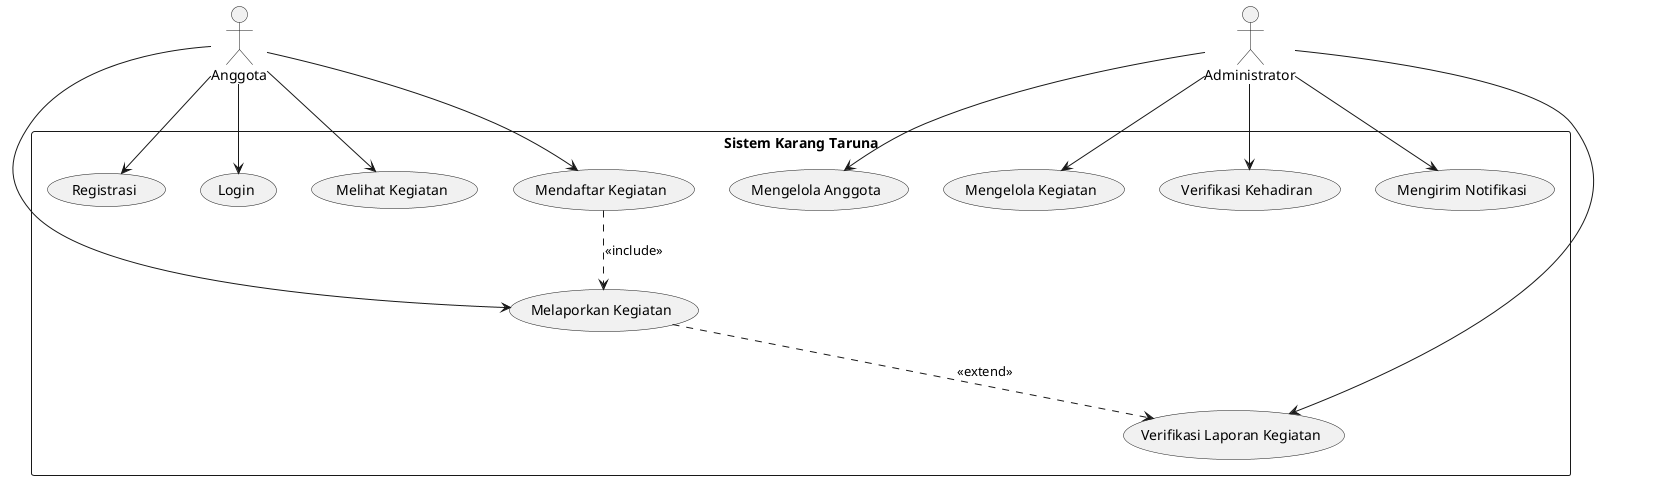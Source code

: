 @startuml

actor "Anggota" as Anggota
actor "Administrator" as Admin

rectangle "Sistem Karang Taruna" {
  usecase "Registrasi" as UC1
  usecase "Login" as UC2
  usecase "Melihat Kegiatan" as UC3
  usecase "Mendaftar Kegiatan" as UC4
  usecase "Melaporkan Kegiatan" as UC5
  usecase "Mengelola Anggota" as UC6
  usecase "Mengelola Kegiatan" as UC7
  usecase "Verifikasi Kehadiran" as UC8
  usecase "Verifikasi Laporan Kegiatan" as UC9
  usecase "Mengirim Notifikasi" as UC10
}

Anggota --> UC1
Anggota --> UC2
Anggota --> UC3
Anggota --> UC4
Anggota --> UC5

Admin --> UC6
Admin --> UC7
Admin --> UC8
Admin --> UC9
Admin --> UC10

UC4 ..> UC5 : <<include>>
UC5 ..> UC9 : <<extend>>

@enduml